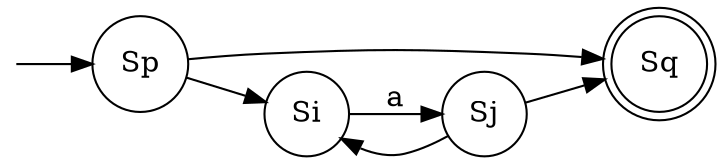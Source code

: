 digraph finite_state_machine {
    rankdir=LR;
    size="8,5"
    node [shape = point, color=white, fontcolor=white]; start;
    node [shape = doublecircle, color=black, fontcolor=black]; Sq;
    node [shape = circle];
    start -> Sp;
    Sp -> Si;
    Si -> Sj [ label = "a" ];
    Sj -> Si [ label = " " ];
    Sj -> Sq;
    Sp -> Sq;
}
